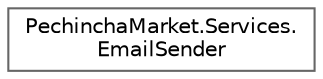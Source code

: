 digraph "Graphical Class Hierarchy"
{
 // LATEX_PDF_SIZE
  bgcolor="transparent";
  edge [fontname=Helvetica,fontsize=10,labelfontname=Helvetica,labelfontsize=10];
  node [fontname=Helvetica,fontsize=10,shape=box,height=0.2,width=0.4];
  rankdir="LR";
  Node0 [id="Node000000",label="PechinchaMarket.Services.\lEmailSender",height=0.2,width=0.4,color="grey40", fillcolor="white", style="filled",URL="$class_pechincha_market_1_1_services_1_1_email_sender.html",tooltip=" "];
}
